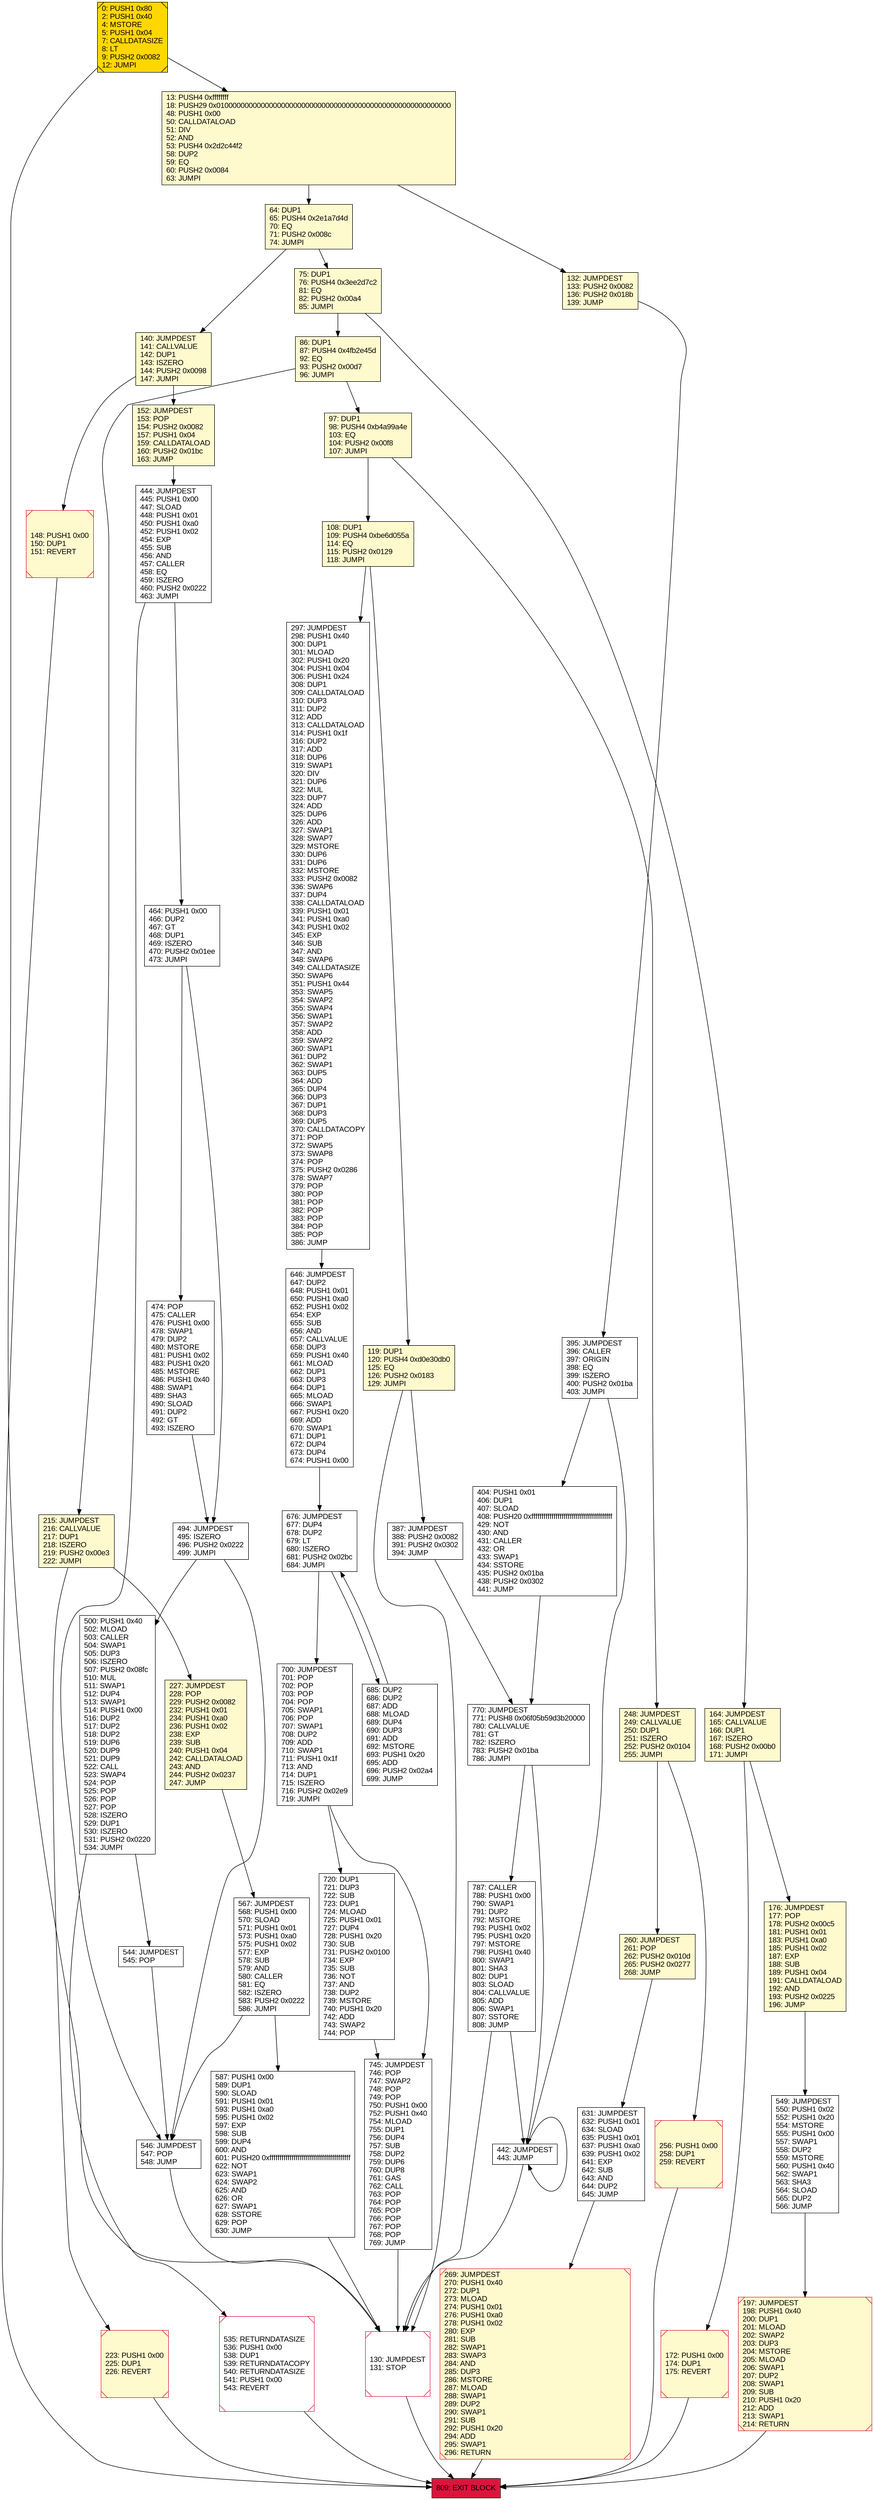 digraph G {
bgcolor=transparent rankdir=UD;
node [shape=box style=filled color=black fillcolor=white fontname=arial fontcolor=black];
404 [label="404: PUSH1 0x01\l406: DUP1\l407: SLOAD\l408: PUSH20 0xffffffffffffffffffffffffffffffffffffffff\l429: NOT\l430: AND\l431: CALLER\l432: OR\l433: SWAP1\l434: SSTORE\l435: PUSH2 0x01ba\l438: PUSH2 0x0302\l441: JUMP\l" ];
215 [label="215: JUMPDEST\l216: CALLVALUE\l217: DUP1\l218: ISZERO\l219: PUSH2 0x00e3\l222: JUMPI\l" fillcolor=lemonchiffon ];
546 [label="546: JUMPDEST\l547: POP\l548: JUMP\l" ];
260 [label="260: JUMPDEST\l261: POP\l262: PUSH2 0x010d\l265: PUSH2 0x0277\l268: JUMP\l" fillcolor=lemonchiffon ];
535 [label="535: RETURNDATASIZE\l536: PUSH1 0x00\l538: DUP1\l539: RETURNDATACOPY\l540: RETURNDATASIZE\l541: PUSH1 0x00\l543: REVERT\l" shape=Msquare color=crimson ];
172 [label="172: PUSH1 0x00\l174: DUP1\l175: REVERT\l" fillcolor=lemonchiffon shape=Msquare color=crimson ];
442 [label="442: JUMPDEST\l443: JUMP\l" ];
227 [label="227: JUMPDEST\l228: POP\l229: PUSH2 0x0082\l232: PUSH1 0x01\l234: PUSH1 0xa0\l236: PUSH1 0x02\l238: EXP\l239: SUB\l240: PUSH1 0x04\l242: CALLDATALOAD\l243: AND\l244: PUSH2 0x0237\l247: JUMP\l" fillcolor=lemonchiffon ];
544 [label="544: JUMPDEST\l545: POP\l" ];
549 [label="549: JUMPDEST\l550: PUSH1 0x02\l552: PUSH1 0x20\l554: MSTORE\l555: PUSH1 0x00\l557: SWAP1\l558: DUP2\l559: MSTORE\l560: PUSH1 0x40\l562: SWAP1\l563: SHA3\l564: SLOAD\l565: DUP2\l566: JUMP\l" ];
130 [label="130: JUMPDEST\l131: STOP\l" shape=Msquare color=crimson ];
176 [label="176: JUMPDEST\l177: POP\l178: PUSH2 0x00c5\l181: PUSH1 0x01\l183: PUSH1 0xa0\l185: PUSH1 0x02\l187: EXP\l188: SUB\l189: PUSH1 0x04\l191: CALLDATALOAD\l192: AND\l193: PUSH2 0x0225\l196: JUMP\l" fillcolor=lemonchiffon ];
494 [label="494: JUMPDEST\l495: ISZERO\l496: PUSH2 0x0222\l499: JUMPI\l" ];
256 [label="256: PUSH1 0x00\l258: DUP1\l259: REVERT\l" fillcolor=lemonchiffon shape=Msquare color=crimson ];
140 [label="140: JUMPDEST\l141: CALLVALUE\l142: DUP1\l143: ISZERO\l144: PUSH2 0x0098\l147: JUMPI\l" fillcolor=lemonchiffon ];
197 [label="197: JUMPDEST\l198: PUSH1 0x40\l200: DUP1\l201: MLOAD\l202: SWAP2\l203: DUP3\l204: MSTORE\l205: MLOAD\l206: SWAP1\l207: DUP2\l208: SWAP1\l209: SUB\l210: PUSH1 0x20\l212: ADD\l213: SWAP1\l214: RETURN\l" fillcolor=lemonchiffon shape=Msquare color=crimson ];
567 [label="567: JUMPDEST\l568: PUSH1 0x00\l570: SLOAD\l571: PUSH1 0x01\l573: PUSH1 0xa0\l575: PUSH1 0x02\l577: EXP\l578: SUB\l579: AND\l580: CALLER\l581: EQ\l582: ISZERO\l583: PUSH2 0x0222\l586: JUMPI\l" ];
809 [label="809: EXIT BLOCK\l" fillcolor=crimson ];
444 [label="444: JUMPDEST\l445: PUSH1 0x00\l447: SLOAD\l448: PUSH1 0x01\l450: PUSH1 0xa0\l452: PUSH1 0x02\l454: EXP\l455: SUB\l456: AND\l457: CALLER\l458: EQ\l459: ISZERO\l460: PUSH2 0x0222\l463: JUMPI\l" ];
148 [label="148: PUSH1 0x00\l150: DUP1\l151: REVERT\l" fillcolor=lemonchiffon shape=Msquare color=crimson ];
269 [label="269: JUMPDEST\l270: PUSH1 0x40\l272: DUP1\l273: MLOAD\l274: PUSH1 0x01\l276: PUSH1 0xa0\l278: PUSH1 0x02\l280: EXP\l281: SUB\l282: SWAP1\l283: SWAP3\l284: AND\l285: DUP3\l286: MSTORE\l287: MLOAD\l288: SWAP1\l289: DUP2\l290: SWAP1\l291: SUB\l292: PUSH1 0x20\l294: ADD\l295: SWAP1\l296: RETURN\l" fillcolor=lemonchiffon shape=Msquare color=crimson ];
464 [label="464: PUSH1 0x00\l466: DUP2\l467: GT\l468: DUP1\l469: ISZERO\l470: PUSH2 0x01ee\l473: JUMPI\l" ];
631 [label="631: JUMPDEST\l632: PUSH1 0x01\l634: SLOAD\l635: PUSH1 0x01\l637: PUSH1 0xa0\l639: PUSH1 0x02\l641: EXP\l642: SUB\l643: AND\l644: DUP2\l645: JUMP\l" ];
770 [label="770: JUMPDEST\l771: PUSH8 0x06f05b59d3b20000\l780: CALLVALUE\l781: GT\l782: ISZERO\l783: PUSH2 0x01ba\l786: JUMPI\l" ];
75 [label="75: DUP1\l76: PUSH4 0x3ee2d7c2\l81: EQ\l82: PUSH2 0x00a4\l85: JUMPI\l" fillcolor=lemonchiffon ];
474 [label="474: POP\l475: CALLER\l476: PUSH1 0x00\l478: SWAP1\l479: DUP2\l480: MSTORE\l481: PUSH1 0x02\l483: PUSH1 0x20\l485: MSTORE\l486: PUSH1 0x40\l488: SWAP1\l489: SHA3\l490: SLOAD\l491: DUP2\l492: GT\l493: ISZERO\l" ];
297 [label="297: JUMPDEST\l298: PUSH1 0x40\l300: DUP1\l301: MLOAD\l302: PUSH1 0x20\l304: PUSH1 0x04\l306: PUSH1 0x24\l308: DUP1\l309: CALLDATALOAD\l310: DUP3\l311: DUP2\l312: ADD\l313: CALLDATALOAD\l314: PUSH1 0x1f\l316: DUP2\l317: ADD\l318: DUP6\l319: SWAP1\l320: DIV\l321: DUP6\l322: MUL\l323: DUP7\l324: ADD\l325: DUP6\l326: ADD\l327: SWAP1\l328: SWAP7\l329: MSTORE\l330: DUP6\l331: DUP6\l332: MSTORE\l333: PUSH2 0x0082\l336: SWAP6\l337: DUP4\l338: CALLDATALOAD\l339: PUSH1 0x01\l341: PUSH1 0xa0\l343: PUSH1 0x02\l345: EXP\l346: SUB\l347: AND\l348: SWAP6\l349: CALLDATASIZE\l350: SWAP6\l351: PUSH1 0x44\l353: SWAP5\l354: SWAP2\l355: SWAP4\l356: SWAP1\l357: SWAP2\l358: ADD\l359: SWAP2\l360: SWAP1\l361: DUP2\l362: SWAP1\l363: DUP5\l364: ADD\l365: DUP4\l366: DUP3\l367: DUP1\l368: DUP3\l369: DUP5\l370: CALLDATACOPY\l371: POP\l372: SWAP5\l373: SWAP8\l374: POP\l375: PUSH2 0x0286\l378: SWAP7\l379: POP\l380: POP\l381: POP\l382: POP\l383: POP\l384: POP\l385: POP\l386: JUMP\l" ];
164 [label="164: JUMPDEST\l165: CALLVALUE\l166: DUP1\l167: ISZERO\l168: PUSH2 0x00b0\l171: JUMPI\l" fillcolor=lemonchiffon ];
13 [label="13: PUSH4 0xffffffff\l18: PUSH29 0x0100000000000000000000000000000000000000000000000000000000\l48: PUSH1 0x00\l50: CALLDATALOAD\l51: DIV\l52: AND\l53: PUSH4 0x2d2c44f2\l58: DUP2\l59: EQ\l60: PUSH2 0x0084\l63: JUMPI\l" fillcolor=lemonchiffon ];
745 [label="745: JUMPDEST\l746: POP\l747: SWAP2\l748: POP\l749: POP\l750: PUSH1 0x00\l752: PUSH1 0x40\l754: MLOAD\l755: DUP1\l756: DUP4\l757: SUB\l758: DUP2\l759: DUP6\l760: DUP8\l761: GAS\l762: CALL\l763: POP\l764: POP\l765: POP\l766: POP\l767: POP\l768: POP\l769: JUMP\l" ];
720 [label="720: DUP1\l721: DUP3\l722: SUB\l723: DUP1\l724: MLOAD\l725: PUSH1 0x01\l727: DUP4\l728: PUSH1 0x20\l730: SUB\l731: PUSH2 0x0100\l734: EXP\l735: SUB\l736: NOT\l737: AND\l738: DUP2\l739: MSTORE\l740: PUSH1 0x20\l742: ADD\l743: SWAP2\l744: POP\l" ];
86 [label="86: DUP1\l87: PUSH4 0x4fb2e45d\l92: EQ\l93: PUSH2 0x00d7\l96: JUMPI\l" fillcolor=lemonchiffon ];
685 [label="685: DUP2\l686: DUP2\l687: ADD\l688: MLOAD\l689: DUP4\l690: DUP3\l691: ADD\l692: MSTORE\l693: PUSH1 0x20\l695: ADD\l696: PUSH2 0x02a4\l699: JUMP\l" ];
64 [label="64: DUP1\l65: PUSH4 0x2e1a7d4d\l70: EQ\l71: PUSH2 0x008c\l74: JUMPI\l" fillcolor=lemonchiffon ];
248 [label="248: JUMPDEST\l249: CALLVALUE\l250: DUP1\l251: ISZERO\l252: PUSH2 0x0104\l255: JUMPI\l" fillcolor=lemonchiffon ];
119 [label="119: DUP1\l120: PUSH4 0xd0e30db0\l125: EQ\l126: PUSH2 0x0183\l129: JUMPI\l" fillcolor=lemonchiffon ];
152 [label="152: JUMPDEST\l153: POP\l154: PUSH2 0x0082\l157: PUSH1 0x04\l159: CALLDATALOAD\l160: PUSH2 0x01bc\l163: JUMP\l" fillcolor=lemonchiffon ];
0 [label="0: PUSH1 0x80\l2: PUSH1 0x40\l4: MSTORE\l5: PUSH1 0x04\l7: CALLDATASIZE\l8: LT\l9: PUSH2 0x0082\l12: JUMPI\l" fillcolor=lemonchiffon shape=Msquare fillcolor=gold ];
108 [label="108: DUP1\l109: PUSH4 0xbe6d055a\l114: EQ\l115: PUSH2 0x0129\l118: JUMPI\l" fillcolor=lemonchiffon ];
387 [label="387: JUMPDEST\l388: PUSH2 0x0082\l391: PUSH2 0x0302\l394: JUMP\l" ];
646 [label="646: JUMPDEST\l647: DUP2\l648: PUSH1 0x01\l650: PUSH1 0xa0\l652: PUSH1 0x02\l654: EXP\l655: SUB\l656: AND\l657: CALLVALUE\l658: DUP3\l659: PUSH1 0x40\l661: MLOAD\l662: DUP1\l663: DUP3\l664: DUP1\l665: MLOAD\l666: SWAP1\l667: PUSH1 0x20\l669: ADD\l670: SWAP1\l671: DUP1\l672: DUP4\l673: DUP4\l674: PUSH1 0x00\l" ];
500 [label="500: PUSH1 0x40\l502: MLOAD\l503: CALLER\l504: SWAP1\l505: DUP3\l506: ISZERO\l507: PUSH2 0x08fc\l510: MUL\l511: SWAP1\l512: DUP4\l513: SWAP1\l514: PUSH1 0x00\l516: DUP2\l517: DUP2\l518: DUP2\l519: DUP6\l520: DUP9\l521: DUP9\l522: CALL\l523: SWAP4\l524: POP\l525: POP\l526: POP\l527: POP\l528: ISZERO\l529: DUP1\l530: ISZERO\l531: PUSH2 0x0220\l534: JUMPI\l" ];
700 [label="700: JUMPDEST\l701: POP\l702: POP\l703: POP\l704: POP\l705: SWAP1\l706: POP\l707: SWAP1\l708: DUP2\l709: ADD\l710: SWAP1\l711: PUSH1 0x1f\l713: AND\l714: DUP1\l715: ISZERO\l716: PUSH2 0x02e9\l719: JUMPI\l" ];
395 [label="395: JUMPDEST\l396: CALLER\l397: ORIGIN\l398: EQ\l399: ISZERO\l400: PUSH2 0x01ba\l403: JUMPI\l" ];
676 [label="676: JUMPDEST\l677: DUP4\l678: DUP2\l679: LT\l680: ISZERO\l681: PUSH2 0x02bc\l684: JUMPI\l" ];
587 [label="587: PUSH1 0x00\l589: DUP1\l590: SLOAD\l591: PUSH1 0x01\l593: PUSH1 0xa0\l595: PUSH1 0x02\l597: EXP\l598: SUB\l599: DUP4\l600: AND\l601: PUSH20 0xffffffffffffffffffffffffffffffffffffffff\l622: NOT\l623: SWAP1\l624: SWAP2\l625: AND\l626: OR\l627: SWAP1\l628: SSTORE\l629: POP\l630: JUMP\l" ];
132 [label="132: JUMPDEST\l133: PUSH2 0x0082\l136: PUSH2 0x018b\l139: JUMP\l" fillcolor=lemonchiffon ];
787 [label="787: CALLER\l788: PUSH1 0x00\l790: SWAP1\l791: DUP2\l792: MSTORE\l793: PUSH1 0x02\l795: PUSH1 0x20\l797: MSTORE\l798: PUSH1 0x40\l800: SWAP1\l801: SHA3\l802: DUP1\l803: SLOAD\l804: CALLVALUE\l805: ADD\l806: SWAP1\l807: SSTORE\l808: JUMP\l" ];
97 [label="97: DUP1\l98: PUSH4 0xb4a99a4e\l103: EQ\l104: PUSH2 0x00f8\l107: JUMPI\l" fillcolor=lemonchiffon ];
223 [label="223: PUSH1 0x00\l225: DUP1\l226: REVERT\l" fillcolor=lemonchiffon shape=Msquare color=crimson ];
442 -> 442;
720 -> 745;
176 -> 549;
676 -> 700;
119 -> 387;
256 -> 809;
631 -> 269;
132 -> 395;
197 -> 809;
108 -> 119;
140 -> 148;
215 -> 227;
546 -> 130;
544 -> 546;
75 -> 164;
97 -> 108;
464 -> 494;
676 -> 685;
685 -> 676;
646 -> 676;
75 -> 86;
442 -> 130;
444 -> 464;
148 -> 809;
269 -> 809;
97 -> 248;
108 -> 297;
86 -> 97;
567 -> 546;
172 -> 809;
494 -> 546;
535 -> 809;
64 -> 75;
297 -> 646;
444 -> 546;
700 -> 720;
700 -> 745;
13 -> 132;
387 -> 770;
13 -> 64;
549 -> 197;
260 -> 631;
227 -> 567;
0 -> 13;
770 -> 787;
130 -> 809;
140 -> 152;
404 -> 770;
248 -> 256;
164 -> 176;
64 -> 140;
152 -> 444;
745 -> 130;
770 -> 442;
494 -> 500;
223 -> 809;
86 -> 215;
164 -> 172;
567 -> 587;
500 -> 535;
248 -> 260;
474 -> 494;
587 -> 130;
787 -> 130;
119 -> 130;
0 -> 130;
787 -> 442;
395 -> 404;
395 -> 442;
215 -> 223;
500 -> 544;
464 -> 474;
}